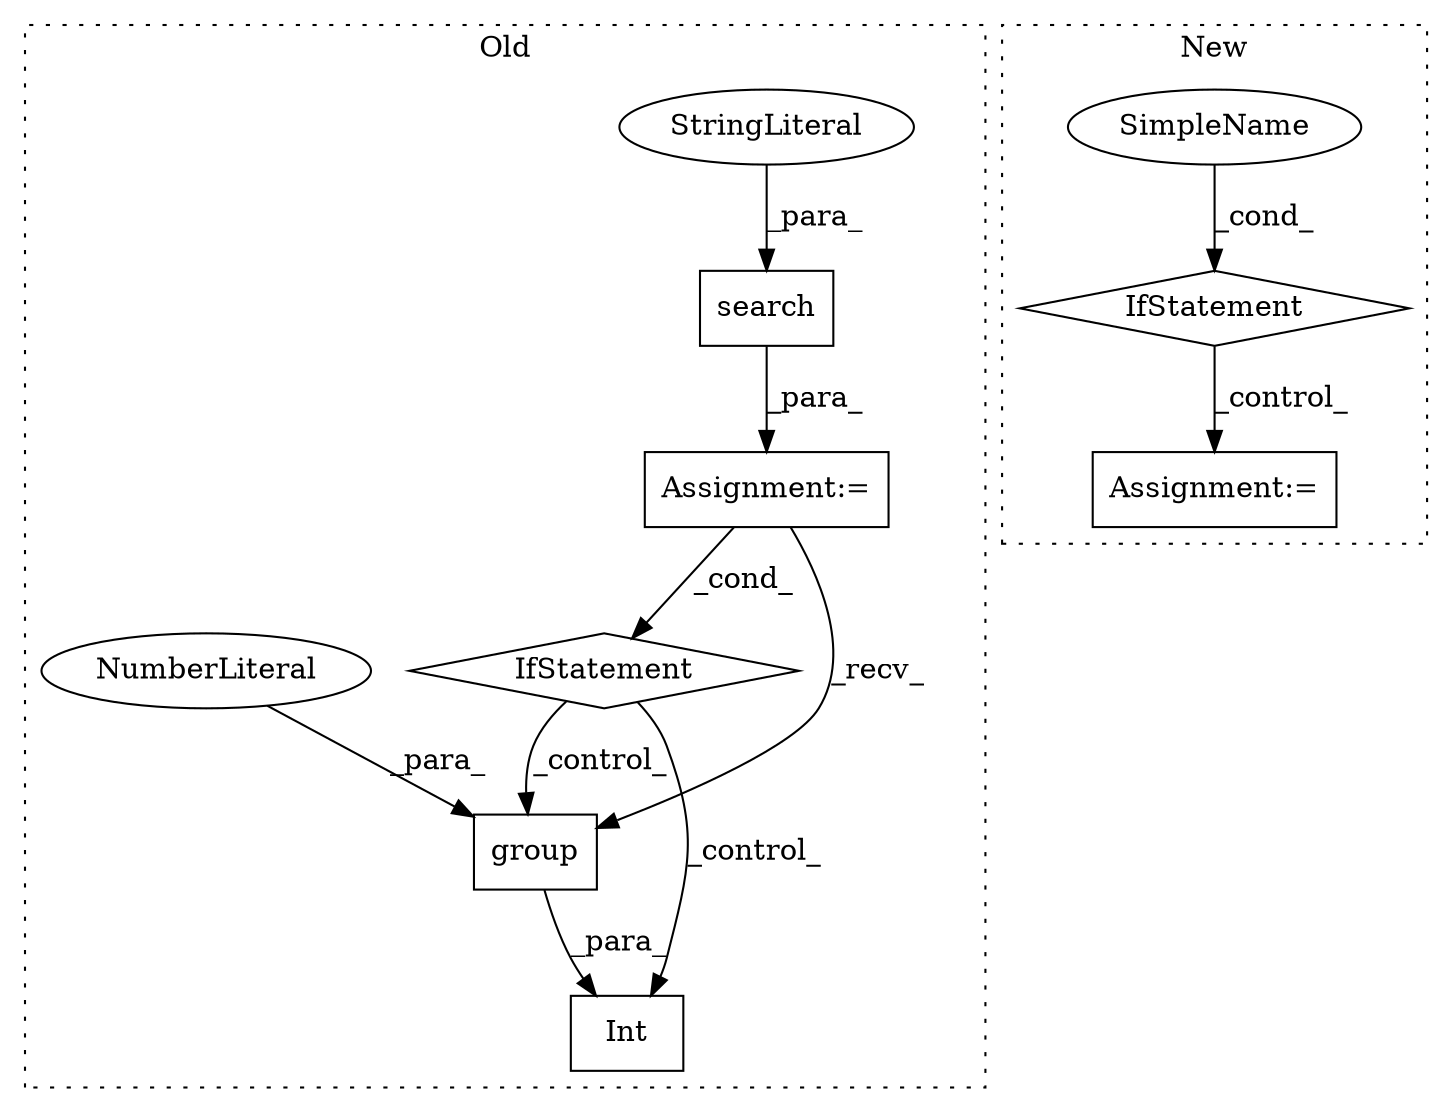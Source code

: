 digraph G {
subgraph cluster0 {
1 [label="search" a="32" s="44661,44714" l="7,1" shape="box"];
4 [label="Assignment:=" a="7" s="44657" l="1" shape="box"];
5 [label="IfStatement" a="25" s="44721,44730" l="4,2" shape="diamond"];
6 [label="StringLiteral" a="45" s="44668" l="27" shape="ellipse"];
7 [label="group" a="32" s="44768,44775" l="6,1" shape="box"];
8 [label="Int" a="32" s="44758,44776" l="4,1" shape="box"];
9 [label="NumberLiteral" a="34" s="44774" l="1" shape="ellipse"];
label = "Old";
style="dotted";
}
subgraph cluster1 {
2 [label="IfStatement" a="25" s="44514,44519" l="4,2" shape="diamond"];
3 [label="Assignment:=" a="7" s="44556" l="1" shape="box"];
10 [label="SimpleName" a="42" s="44518" l="1" shape="ellipse"];
label = "New";
style="dotted";
}
1 -> 4 [label="_para_"];
2 -> 3 [label="_control_"];
4 -> 5 [label="_cond_"];
4 -> 7 [label="_recv_"];
5 -> 7 [label="_control_"];
5 -> 8 [label="_control_"];
6 -> 1 [label="_para_"];
7 -> 8 [label="_para_"];
9 -> 7 [label="_para_"];
10 -> 2 [label="_cond_"];
}